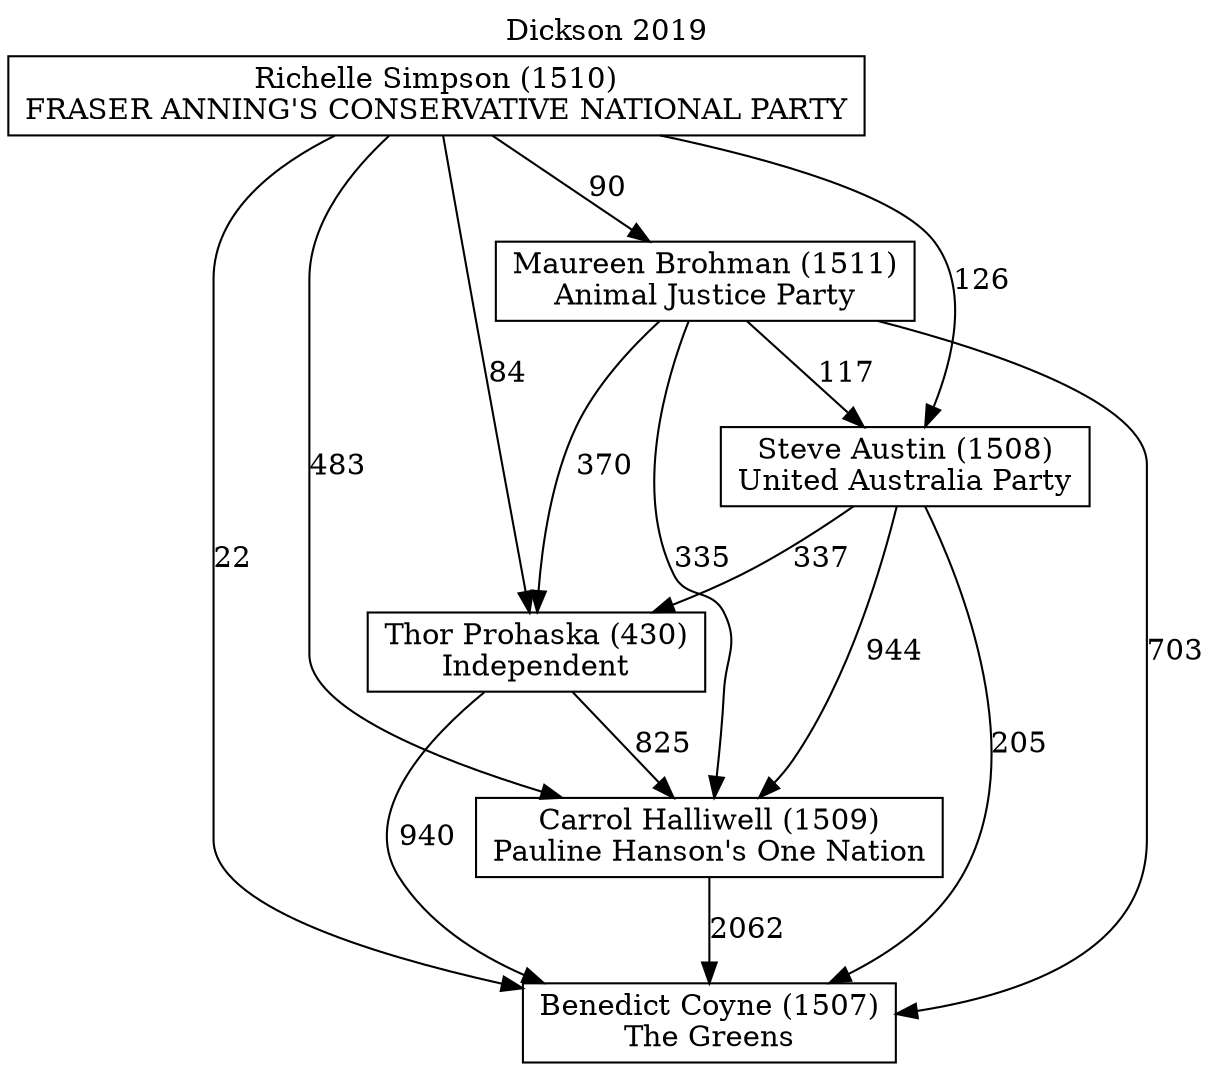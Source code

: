 // House preference flow
digraph "Benedict Coyne (1507)_Dickson_2019" {
	graph [label="Dickson 2019" labelloc=t]
	node [shape=box]
	"Benedict Coyne (1507)" [label="Benedict Coyne (1507)
The Greens"]
	"Carrol Halliwell (1509)" [label="Carrol Halliwell (1509)
Pauline Hanson's One Nation"]
	"Thor Prohaska (430)" [label="Thor Prohaska (430)
Independent"]
	"Steve Austin (1508)" [label="Steve Austin (1508)
United Australia Party"]
	"Maureen Brohman (1511)" [label="Maureen Brohman (1511)
Animal Justice Party"]
	"Richelle Simpson (1510)" [label="Richelle Simpson (1510)
FRASER ANNING'S CONSERVATIVE NATIONAL PARTY"]
	"Benedict Coyne (1507)" [label="Benedict Coyne (1507)
The Greens"]
	"Thor Prohaska (430)" [label="Thor Prohaska (430)
Independent"]
	"Steve Austin (1508)" [label="Steve Austin (1508)
United Australia Party"]
	"Maureen Brohman (1511)" [label="Maureen Brohman (1511)
Animal Justice Party"]
	"Richelle Simpson (1510)" [label="Richelle Simpson (1510)
FRASER ANNING'S CONSERVATIVE NATIONAL PARTY"]
	"Benedict Coyne (1507)" [label="Benedict Coyne (1507)
The Greens"]
	"Steve Austin (1508)" [label="Steve Austin (1508)
United Australia Party"]
	"Maureen Brohman (1511)" [label="Maureen Brohman (1511)
Animal Justice Party"]
	"Richelle Simpson (1510)" [label="Richelle Simpson (1510)
FRASER ANNING'S CONSERVATIVE NATIONAL PARTY"]
	"Benedict Coyne (1507)" [label="Benedict Coyne (1507)
The Greens"]
	"Maureen Brohman (1511)" [label="Maureen Brohman (1511)
Animal Justice Party"]
	"Richelle Simpson (1510)" [label="Richelle Simpson (1510)
FRASER ANNING'S CONSERVATIVE NATIONAL PARTY"]
	"Benedict Coyne (1507)" [label="Benedict Coyne (1507)
The Greens"]
	"Richelle Simpson (1510)" [label="Richelle Simpson (1510)
FRASER ANNING'S CONSERVATIVE NATIONAL PARTY"]
	"Richelle Simpson (1510)" [label="Richelle Simpson (1510)
FRASER ANNING'S CONSERVATIVE NATIONAL PARTY"]
	"Maureen Brohman (1511)" [label="Maureen Brohman (1511)
Animal Justice Party"]
	"Richelle Simpson (1510)" [label="Richelle Simpson (1510)
FRASER ANNING'S CONSERVATIVE NATIONAL PARTY"]
	"Richelle Simpson (1510)" [label="Richelle Simpson (1510)
FRASER ANNING'S CONSERVATIVE NATIONAL PARTY"]
	"Steve Austin (1508)" [label="Steve Austin (1508)
United Australia Party"]
	"Maureen Brohman (1511)" [label="Maureen Brohman (1511)
Animal Justice Party"]
	"Richelle Simpson (1510)" [label="Richelle Simpson (1510)
FRASER ANNING'S CONSERVATIVE NATIONAL PARTY"]
	"Steve Austin (1508)" [label="Steve Austin (1508)
United Australia Party"]
	"Richelle Simpson (1510)" [label="Richelle Simpson (1510)
FRASER ANNING'S CONSERVATIVE NATIONAL PARTY"]
	"Richelle Simpson (1510)" [label="Richelle Simpson (1510)
FRASER ANNING'S CONSERVATIVE NATIONAL PARTY"]
	"Maureen Brohman (1511)" [label="Maureen Brohman (1511)
Animal Justice Party"]
	"Richelle Simpson (1510)" [label="Richelle Simpson (1510)
FRASER ANNING'S CONSERVATIVE NATIONAL PARTY"]
	"Richelle Simpson (1510)" [label="Richelle Simpson (1510)
FRASER ANNING'S CONSERVATIVE NATIONAL PARTY"]
	"Thor Prohaska (430)" [label="Thor Prohaska (430)
Independent"]
	"Steve Austin (1508)" [label="Steve Austin (1508)
United Australia Party"]
	"Maureen Brohman (1511)" [label="Maureen Brohman (1511)
Animal Justice Party"]
	"Richelle Simpson (1510)" [label="Richelle Simpson (1510)
FRASER ANNING'S CONSERVATIVE NATIONAL PARTY"]
	"Thor Prohaska (430)" [label="Thor Prohaska (430)
Independent"]
	"Maureen Brohman (1511)" [label="Maureen Brohman (1511)
Animal Justice Party"]
	"Richelle Simpson (1510)" [label="Richelle Simpson (1510)
FRASER ANNING'S CONSERVATIVE NATIONAL PARTY"]
	"Thor Prohaska (430)" [label="Thor Prohaska (430)
Independent"]
	"Richelle Simpson (1510)" [label="Richelle Simpson (1510)
FRASER ANNING'S CONSERVATIVE NATIONAL PARTY"]
	"Richelle Simpson (1510)" [label="Richelle Simpson (1510)
FRASER ANNING'S CONSERVATIVE NATIONAL PARTY"]
	"Maureen Brohman (1511)" [label="Maureen Brohman (1511)
Animal Justice Party"]
	"Richelle Simpson (1510)" [label="Richelle Simpson (1510)
FRASER ANNING'S CONSERVATIVE NATIONAL PARTY"]
	"Richelle Simpson (1510)" [label="Richelle Simpson (1510)
FRASER ANNING'S CONSERVATIVE NATIONAL PARTY"]
	"Steve Austin (1508)" [label="Steve Austin (1508)
United Australia Party"]
	"Maureen Brohman (1511)" [label="Maureen Brohman (1511)
Animal Justice Party"]
	"Richelle Simpson (1510)" [label="Richelle Simpson (1510)
FRASER ANNING'S CONSERVATIVE NATIONAL PARTY"]
	"Steve Austin (1508)" [label="Steve Austin (1508)
United Australia Party"]
	"Richelle Simpson (1510)" [label="Richelle Simpson (1510)
FRASER ANNING'S CONSERVATIVE NATIONAL PARTY"]
	"Richelle Simpson (1510)" [label="Richelle Simpson (1510)
FRASER ANNING'S CONSERVATIVE NATIONAL PARTY"]
	"Maureen Brohman (1511)" [label="Maureen Brohman (1511)
Animal Justice Party"]
	"Richelle Simpson (1510)" [label="Richelle Simpson (1510)
FRASER ANNING'S CONSERVATIVE NATIONAL PARTY"]
	"Richelle Simpson (1510)" [label="Richelle Simpson (1510)
FRASER ANNING'S CONSERVATIVE NATIONAL PARTY"]
	"Carrol Halliwell (1509)" [label="Carrol Halliwell (1509)
Pauline Hanson's One Nation"]
	"Thor Prohaska (430)" [label="Thor Prohaska (430)
Independent"]
	"Steve Austin (1508)" [label="Steve Austin (1508)
United Australia Party"]
	"Maureen Brohman (1511)" [label="Maureen Brohman (1511)
Animal Justice Party"]
	"Richelle Simpson (1510)" [label="Richelle Simpson (1510)
FRASER ANNING'S CONSERVATIVE NATIONAL PARTY"]
	"Carrol Halliwell (1509)" [label="Carrol Halliwell (1509)
Pauline Hanson's One Nation"]
	"Steve Austin (1508)" [label="Steve Austin (1508)
United Australia Party"]
	"Maureen Brohman (1511)" [label="Maureen Brohman (1511)
Animal Justice Party"]
	"Richelle Simpson (1510)" [label="Richelle Simpson (1510)
FRASER ANNING'S CONSERVATIVE NATIONAL PARTY"]
	"Carrol Halliwell (1509)" [label="Carrol Halliwell (1509)
Pauline Hanson's One Nation"]
	"Maureen Brohman (1511)" [label="Maureen Brohman (1511)
Animal Justice Party"]
	"Richelle Simpson (1510)" [label="Richelle Simpson (1510)
FRASER ANNING'S CONSERVATIVE NATIONAL PARTY"]
	"Carrol Halliwell (1509)" [label="Carrol Halliwell (1509)
Pauline Hanson's One Nation"]
	"Richelle Simpson (1510)" [label="Richelle Simpson (1510)
FRASER ANNING'S CONSERVATIVE NATIONAL PARTY"]
	"Richelle Simpson (1510)" [label="Richelle Simpson (1510)
FRASER ANNING'S CONSERVATIVE NATIONAL PARTY"]
	"Maureen Brohman (1511)" [label="Maureen Brohman (1511)
Animal Justice Party"]
	"Richelle Simpson (1510)" [label="Richelle Simpson (1510)
FRASER ANNING'S CONSERVATIVE NATIONAL PARTY"]
	"Richelle Simpson (1510)" [label="Richelle Simpson (1510)
FRASER ANNING'S CONSERVATIVE NATIONAL PARTY"]
	"Steve Austin (1508)" [label="Steve Austin (1508)
United Australia Party"]
	"Maureen Brohman (1511)" [label="Maureen Brohman (1511)
Animal Justice Party"]
	"Richelle Simpson (1510)" [label="Richelle Simpson (1510)
FRASER ANNING'S CONSERVATIVE NATIONAL PARTY"]
	"Steve Austin (1508)" [label="Steve Austin (1508)
United Australia Party"]
	"Richelle Simpson (1510)" [label="Richelle Simpson (1510)
FRASER ANNING'S CONSERVATIVE NATIONAL PARTY"]
	"Richelle Simpson (1510)" [label="Richelle Simpson (1510)
FRASER ANNING'S CONSERVATIVE NATIONAL PARTY"]
	"Maureen Brohman (1511)" [label="Maureen Brohman (1511)
Animal Justice Party"]
	"Richelle Simpson (1510)" [label="Richelle Simpson (1510)
FRASER ANNING'S CONSERVATIVE NATIONAL PARTY"]
	"Richelle Simpson (1510)" [label="Richelle Simpson (1510)
FRASER ANNING'S CONSERVATIVE NATIONAL PARTY"]
	"Thor Prohaska (430)" [label="Thor Prohaska (430)
Independent"]
	"Steve Austin (1508)" [label="Steve Austin (1508)
United Australia Party"]
	"Maureen Brohman (1511)" [label="Maureen Brohman (1511)
Animal Justice Party"]
	"Richelle Simpson (1510)" [label="Richelle Simpson (1510)
FRASER ANNING'S CONSERVATIVE NATIONAL PARTY"]
	"Thor Prohaska (430)" [label="Thor Prohaska (430)
Independent"]
	"Maureen Brohman (1511)" [label="Maureen Brohman (1511)
Animal Justice Party"]
	"Richelle Simpson (1510)" [label="Richelle Simpson (1510)
FRASER ANNING'S CONSERVATIVE NATIONAL PARTY"]
	"Thor Prohaska (430)" [label="Thor Prohaska (430)
Independent"]
	"Richelle Simpson (1510)" [label="Richelle Simpson (1510)
FRASER ANNING'S CONSERVATIVE NATIONAL PARTY"]
	"Richelle Simpson (1510)" [label="Richelle Simpson (1510)
FRASER ANNING'S CONSERVATIVE NATIONAL PARTY"]
	"Maureen Brohman (1511)" [label="Maureen Brohman (1511)
Animal Justice Party"]
	"Richelle Simpson (1510)" [label="Richelle Simpson (1510)
FRASER ANNING'S CONSERVATIVE NATIONAL PARTY"]
	"Richelle Simpson (1510)" [label="Richelle Simpson (1510)
FRASER ANNING'S CONSERVATIVE NATIONAL PARTY"]
	"Steve Austin (1508)" [label="Steve Austin (1508)
United Australia Party"]
	"Maureen Brohman (1511)" [label="Maureen Brohman (1511)
Animal Justice Party"]
	"Richelle Simpson (1510)" [label="Richelle Simpson (1510)
FRASER ANNING'S CONSERVATIVE NATIONAL PARTY"]
	"Steve Austin (1508)" [label="Steve Austin (1508)
United Australia Party"]
	"Richelle Simpson (1510)" [label="Richelle Simpson (1510)
FRASER ANNING'S CONSERVATIVE NATIONAL PARTY"]
	"Richelle Simpson (1510)" [label="Richelle Simpson (1510)
FRASER ANNING'S CONSERVATIVE NATIONAL PARTY"]
	"Maureen Brohman (1511)" [label="Maureen Brohman (1511)
Animal Justice Party"]
	"Richelle Simpson (1510)" [label="Richelle Simpson (1510)
FRASER ANNING'S CONSERVATIVE NATIONAL PARTY"]
	"Richelle Simpson (1510)" [label="Richelle Simpson (1510)
FRASER ANNING'S CONSERVATIVE NATIONAL PARTY"]
	"Carrol Halliwell (1509)" -> "Benedict Coyne (1507)" [label=2062]
	"Thor Prohaska (430)" -> "Carrol Halliwell (1509)" [label=825]
	"Steve Austin (1508)" -> "Thor Prohaska (430)" [label=337]
	"Maureen Brohman (1511)" -> "Steve Austin (1508)" [label=117]
	"Richelle Simpson (1510)" -> "Maureen Brohman (1511)" [label=90]
	"Thor Prohaska (430)" -> "Benedict Coyne (1507)" [label=940]
	"Steve Austin (1508)" -> "Benedict Coyne (1507)" [label=205]
	"Maureen Brohman (1511)" -> "Benedict Coyne (1507)" [label=703]
	"Richelle Simpson (1510)" -> "Benedict Coyne (1507)" [label=22]
	"Richelle Simpson (1510)" -> "Steve Austin (1508)" [label=126]
	"Maureen Brohman (1511)" -> "Thor Prohaska (430)" [label=370]
	"Richelle Simpson (1510)" -> "Thor Prohaska (430)" [label=84]
	"Steve Austin (1508)" -> "Carrol Halliwell (1509)" [label=944]
	"Maureen Brohman (1511)" -> "Carrol Halliwell (1509)" [label=335]
	"Richelle Simpson (1510)" -> "Carrol Halliwell (1509)" [label=483]
}

